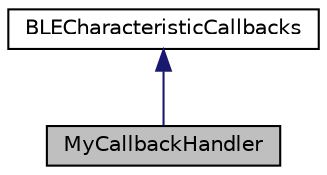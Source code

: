 digraph "MyCallbackHandler"
{
  edge [fontname="Helvetica",fontsize="10",labelfontname="Helvetica",labelfontsize="10"];
  node [fontname="Helvetica",fontsize="10",shape=record];
  Node2 [label="MyCallbackHandler",height=0.2,width=0.4,color="black", fillcolor="grey75", style="filled", fontcolor="black"];
  Node3 -> Node2 [dir="back",color="midnightblue",fontsize="10",style="solid",fontname="Helvetica"];
  Node3 [label="BLECharacteristicCallbacks",height=0.2,width=0.4,color="black", fillcolor="white", style="filled",URL="$class_b_l_e_characteristic_callbacks.html",tooltip="Callbacks that can be associated with a BLE characteristic to inform of events. "];
}
